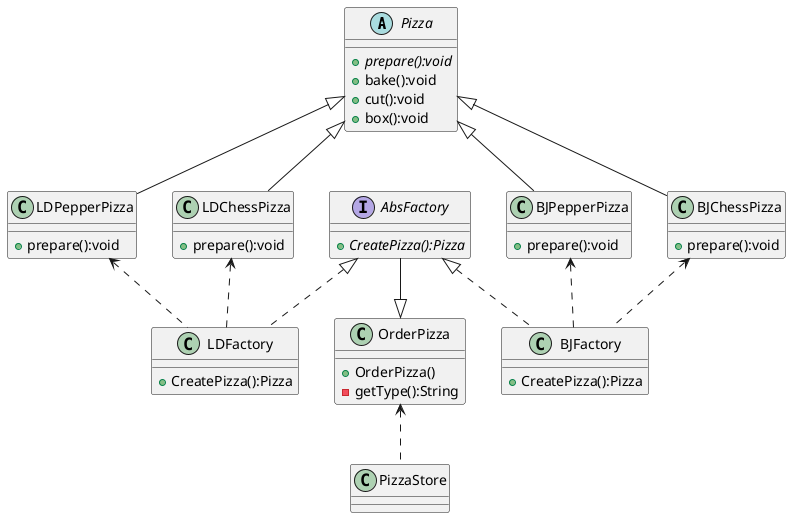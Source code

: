 @startuml

abstract Pizza {
    +{abstract} prepare():void
    +bake():void
    +cut():void
    +box():void
}

class BJChessPizza{
    +prepare():void
}

class BJPepperPizza{
    +prepare():void
}

class LDChessPizza{
    +prepare():void
}

class LDPepperPizza{
    +prepare():void
}

Pizza <|-- BJChessPizza
Pizza <|-- BJPepperPizza
Pizza <|-- LDChessPizza
Pizza <|-- LDPepperPizza

BJChessPizza <.. BJFactory
BJPepperPizza <.. BJFactory
LDChessPizza <.. LDFactory
LDPepperPizza <.. LDFactory

interface AbsFactory{
    +{abstract} CreatePizza():Pizza
}

class BJFactory{
    +CreatePizza():Pizza
}

class LDFactory{
    +CreatePizza():Pizza
}

AbsFactory <|.. BJFactory
AbsFactory <|.. LDFactory

class OrderPizza{
    +OrderPizza()
    -getType():String
}

AbsFactory --|> OrderPizza

class PizzaStore{}

OrderPizza <.. PizzaStore
@enduml